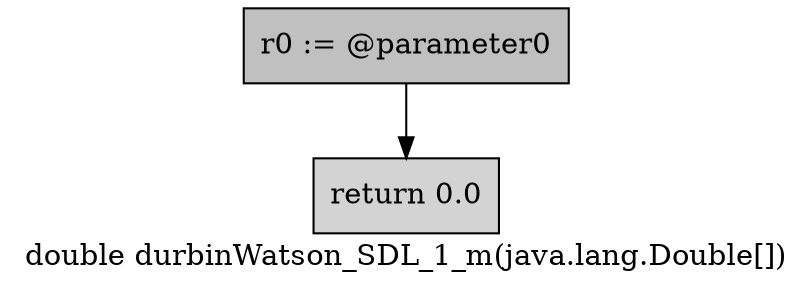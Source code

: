 digraph "double durbinWatson_SDL_1_m(java.lang.Double[])" {
    label="double durbinWatson_SDL_1_m(java.lang.Double[])";
    node [shape=box];
    "0" [style=filled,fillcolor=gray,label="r0 := @parameter0",];
    "1" [style=filled,fillcolor=lightgray,label="return 0.0",];
    "0"->"1";
}
